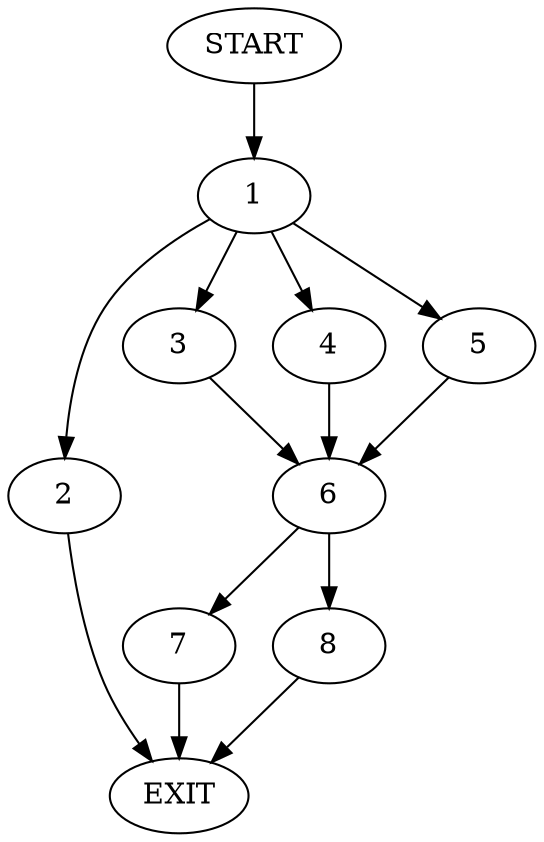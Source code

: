 digraph {
0 [label="START"]
9 [label="EXIT"]
0 -> 1
1 -> 2
1 -> 3
1 -> 4
1 -> 5
3 -> 6
5 -> 6
2 -> 9
4 -> 6
6 -> 7
6 -> 8
8 -> 9
7 -> 9
}

